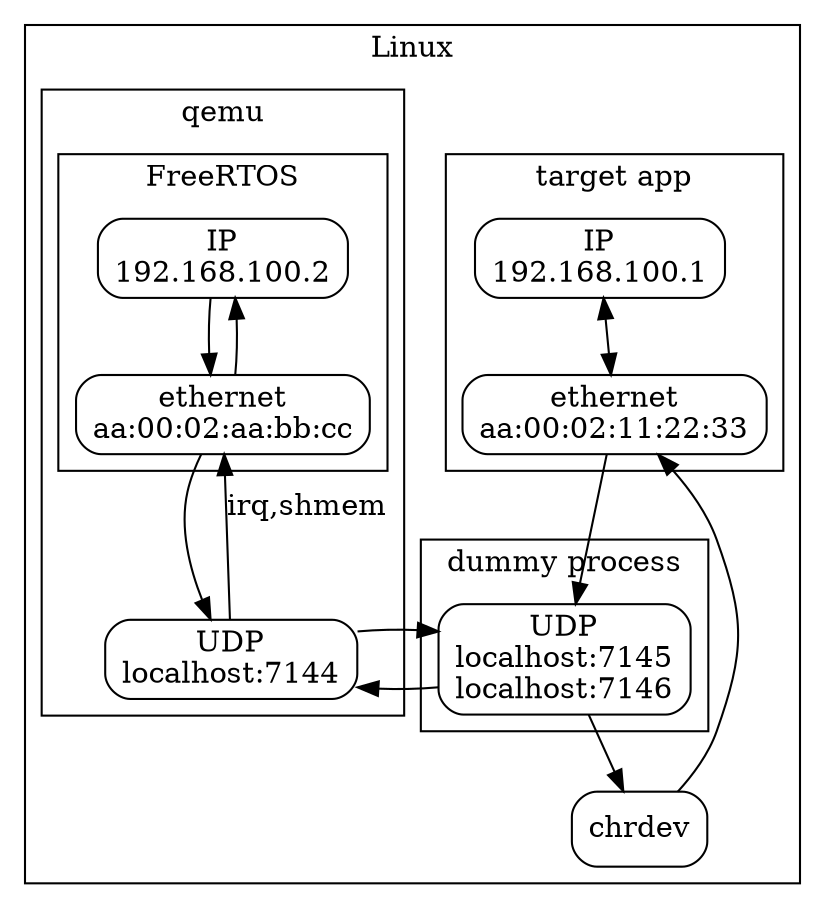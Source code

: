 digraph D {
    rankdir = TD;
    newrank=true;

    node[shape="box", style="rounded"]
    subgraph cluster_Linux {
        label="Linux"

        subgraph cluster_Target {
            label="target app"

            lip[label="IP\n192.168.100.1"]
            lap[label="ethernet\naa:00:02:11:22:33"]
            lip->lap[dir="both"]
        }
        chrdev
        subgraph cluster_dummy {
            label="dummy process"
            some[label="UDP\nlocalhost:7145\nlocalhost:7146"]
        }
        subgraph cluster_qemu {
            label="qemu"
            f[label="UDP\nlocalhost:7144"]

            subgraph cluster_FreeRTOS {
                label="FreeRTOS"
                rip[label="IP\n192.168.100.2"]
                rap[label="ethernet\naa:00:02:aa:bb:cc"]
                rip->rap[]
                rip->rap[dir="back"]
            }
        }
    }
    lap -> some
    chrdev->lap
    rap -> f
    rap -> f[label="irq,shmem",dir="back"]
    some -> f
    some -> f[dir="back"]
    some -> chrdev
    lip->some[style="invis"]

    { rank=same; lip; rip; }
    { rank=same; lap; rap; }
    { rank=same; some; f; }
}
